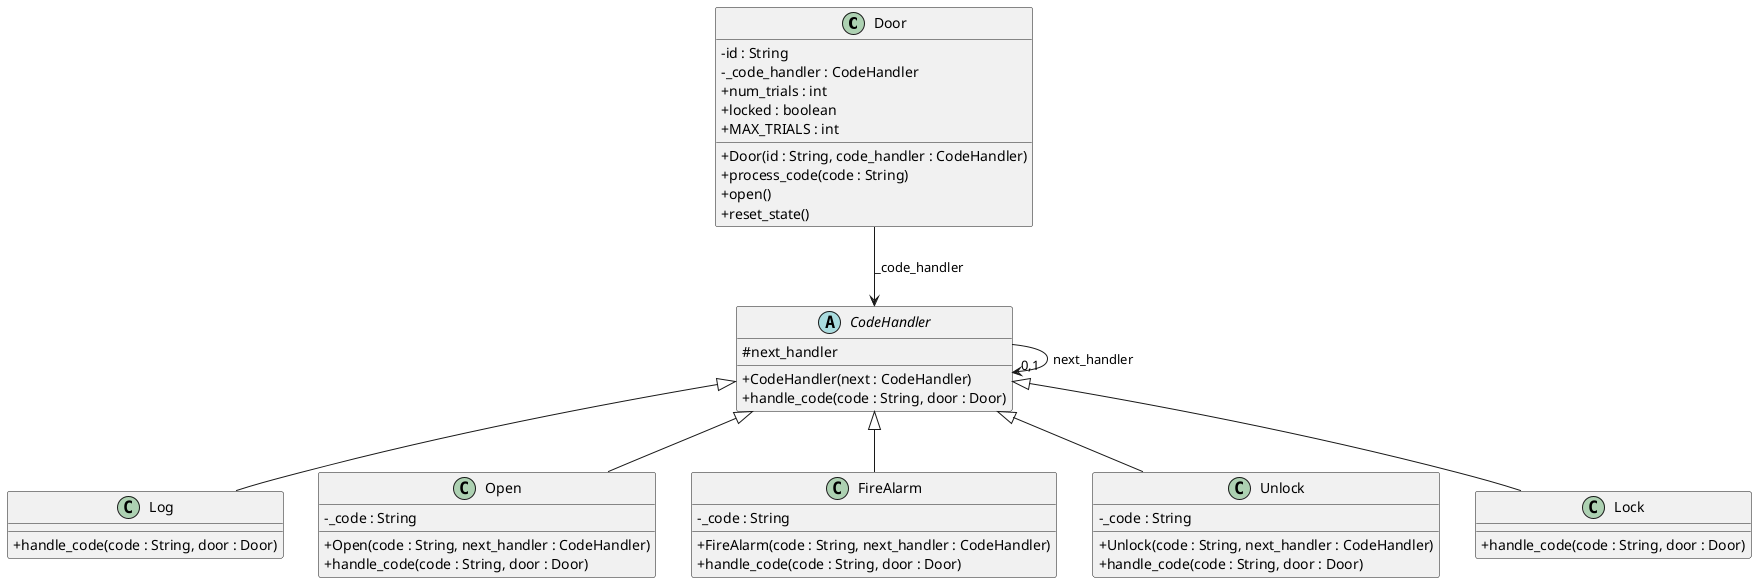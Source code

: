 @startuml
skinparam ClassAttributeIconSize 0
class Door {
    - id : String
    - _code_handler : CodeHandler
    + num_trials : int
    + locked : boolean
    + MAX_TRIALS : int
    + Door(id : String, code_handler : CodeHandler)
    + process_code(code : String)
    + open()
    + reset_state()
}

abstract class CodeHandler {
    # next_handler
    + CodeHandler(next : CodeHandler)
    + handle_code(code : String, door : Door)
}

class Log extends CodeHandler{
     + handle_code(code : String, door : Door)
}

class Open extends CodeHandler{
    - _code : String
    + Open(code : String, next_handler : CodeHandler)
     + handle_code(code : String, door : Door)
}

class FireAlarm extends CodeHandler{
    - _code : String
    + FireAlarm(code : String, next_handler : CodeHandler)
     + handle_code(code : String, door : Door)
}

class Unlock extends CodeHandler{
    - _code : String
    + Unlock(code : String, next_handler : CodeHandler)
     + handle_code(code : String, door : Door)
}

class Lock extends CodeHandler {
     + handle_code(code : String, door : Door)
}

Door --> CodeHandler: _code_handler
CodeHandler --> "0,1" CodeHandler: next_handler

@enduml
